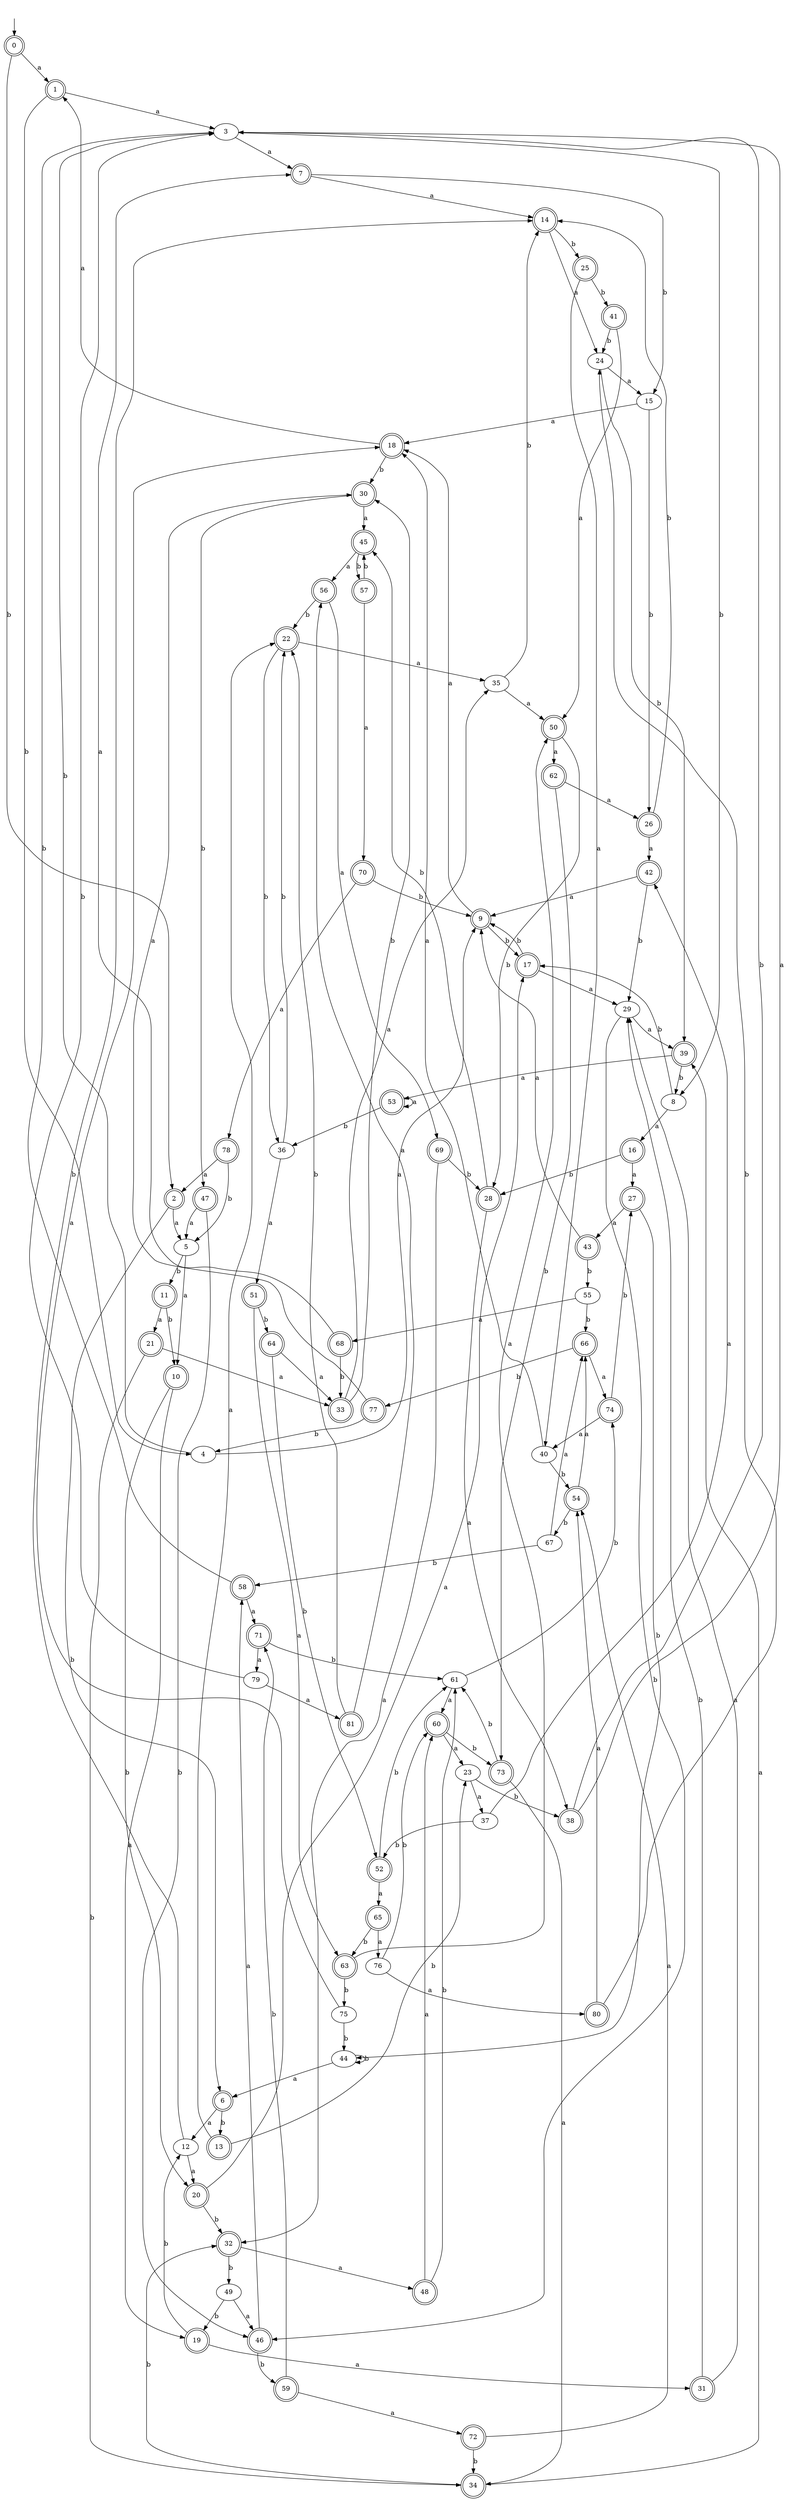 digraph RandomDFA {
  __start0 [label="", shape=none];
  __start0 -> 0 [label=""];
  0 [shape=circle] [shape=doublecircle]
  0 -> 1 [label="a"]
  0 -> 2 [label="b"]
  1 [shape=doublecircle]
  1 -> 3 [label="a"]
  1 -> 4 [label="b"]
  2 [shape=doublecircle]
  2 -> 5 [label="a"]
  2 -> 6 [label="b"]
  3
  3 -> 7 [label="a"]
  3 -> 8 [label="b"]
  4
  4 -> 9 [label="a"]
  4 -> 3 [label="b"]
  5
  5 -> 10 [label="a"]
  5 -> 11 [label="b"]
  6 [shape=doublecircle]
  6 -> 12 [label="a"]
  6 -> 13 [label="b"]
  7 [shape=doublecircle]
  7 -> 14 [label="a"]
  7 -> 15 [label="b"]
  8
  8 -> 16 [label="a"]
  8 -> 17 [label="b"]
  9 [shape=doublecircle]
  9 -> 18 [label="a"]
  9 -> 17 [label="b"]
  10 [shape=doublecircle]
  10 -> 19 [label="a"]
  10 -> 20 [label="b"]
  11 [shape=doublecircle]
  11 -> 21 [label="a"]
  11 -> 10 [label="b"]
  12
  12 -> 20 [label="a"]
  12 -> 14 [label="b"]
  13 [shape=doublecircle]
  13 -> 22 [label="a"]
  13 -> 23 [label="b"]
  14 [shape=doublecircle]
  14 -> 24 [label="a"]
  14 -> 25 [label="b"]
  15
  15 -> 18 [label="a"]
  15 -> 26 [label="b"]
  16 [shape=doublecircle]
  16 -> 27 [label="a"]
  16 -> 28 [label="b"]
  17 [shape=doublecircle]
  17 -> 29 [label="a"]
  17 -> 9 [label="b"]
  18 [shape=doublecircle]
  18 -> 1 [label="a"]
  18 -> 30 [label="b"]
  19 [shape=doublecircle]
  19 -> 31 [label="a"]
  19 -> 12 [label="b"]
  20 [shape=doublecircle]
  20 -> 17 [label="a"]
  20 -> 32 [label="b"]
  21 [shape=doublecircle]
  21 -> 33 [label="a"]
  21 -> 34 [label="b"]
  22 [shape=doublecircle]
  22 -> 35 [label="a"]
  22 -> 36 [label="b"]
  23
  23 -> 37 [label="a"]
  23 -> 38 [label="b"]
  24
  24 -> 15 [label="a"]
  24 -> 39 [label="b"]
  25 [shape=doublecircle]
  25 -> 40 [label="a"]
  25 -> 41 [label="b"]
  26 [shape=doublecircle]
  26 -> 42 [label="a"]
  26 -> 14 [label="b"]
  27 [shape=doublecircle]
  27 -> 43 [label="a"]
  27 -> 44 [label="b"]
  28 [shape=doublecircle]
  28 -> 38 [label="a"]
  28 -> 45 [label="b"]
  29
  29 -> 39 [label="a"]
  29 -> 46 [label="b"]
  30 [shape=doublecircle]
  30 -> 45 [label="a"]
  30 -> 47 [label="b"]
  31 [shape=doublecircle]
  31 -> 29 [label="a"]
  31 -> 29 [label="b"]
  32 [shape=doublecircle]
  32 -> 48 [label="a"]
  32 -> 49 [label="b"]
  33 [shape=doublecircle]
  33 -> 35 [label="a"]
  33 -> 30 [label="b"]
  34 [shape=doublecircle]
  34 -> 39 [label="a"]
  34 -> 32 [label="b"]
  35
  35 -> 50 [label="a"]
  35 -> 14 [label="b"]
  36
  36 -> 51 [label="a"]
  36 -> 22 [label="b"]
  37
  37 -> 42 [label="a"]
  37 -> 52 [label="b"]
  38 [shape=doublecircle]
  38 -> 3 [label="a"]
  38 -> 3 [label="b"]
  39 [shape=doublecircle]
  39 -> 53 [label="a"]
  39 -> 8 [label="b"]
  40
  40 -> 18 [label="a"]
  40 -> 54 [label="b"]
  41 [shape=doublecircle]
  41 -> 50 [label="a"]
  41 -> 24 [label="b"]
  42 [shape=doublecircle]
  42 -> 9 [label="a"]
  42 -> 29 [label="b"]
  43 [shape=doublecircle]
  43 -> 9 [label="a"]
  43 -> 55 [label="b"]
  44
  44 -> 6 [label="a"]
  44 -> 44 [label="b"]
  45 [shape=doublecircle]
  45 -> 56 [label="a"]
  45 -> 57 [label="b"]
  46 [shape=doublecircle]
  46 -> 58 [label="a"]
  46 -> 59 [label="b"]
  47 [shape=doublecircle]
  47 -> 5 [label="a"]
  47 -> 46 [label="b"]
  48 [shape=doublecircle]
  48 -> 60 [label="a"]
  48 -> 61 [label="b"]
  49
  49 -> 46 [label="a"]
  49 -> 19 [label="b"]
  50 [shape=doublecircle]
  50 -> 62 [label="a"]
  50 -> 28 [label="b"]
  51 [shape=doublecircle]
  51 -> 63 [label="a"]
  51 -> 64 [label="b"]
  52 [shape=doublecircle]
  52 -> 65 [label="a"]
  52 -> 61 [label="b"]
  53 [shape=doublecircle]
  53 -> 53 [label="a"]
  53 -> 36 [label="b"]
  54 [shape=doublecircle]
  54 -> 66 [label="a"]
  54 -> 67 [label="b"]
  55
  55 -> 68 [label="a"]
  55 -> 66 [label="b"]
  56 [shape=doublecircle]
  56 -> 69 [label="a"]
  56 -> 22 [label="b"]
  57 [shape=doublecircle]
  57 -> 70 [label="a"]
  57 -> 45 [label="b"]
  58 [shape=doublecircle]
  58 -> 71 [label="a"]
  58 -> 3 [label="b"]
  59 [shape=doublecircle]
  59 -> 72 [label="a"]
  59 -> 71 [label="b"]
  60 [shape=doublecircle]
  60 -> 23 [label="a"]
  60 -> 73 [label="b"]
  61
  61 -> 60 [label="a"]
  61 -> 74 [label="b"]
  62 [shape=doublecircle]
  62 -> 26 [label="a"]
  62 -> 73 [label="b"]
  63 [shape=doublecircle]
  63 -> 50 [label="a"]
  63 -> 75 [label="b"]
  64 [shape=doublecircle]
  64 -> 33 [label="a"]
  64 -> 52 [label="b"]
  65 [shape=doublecircle]
  65 -> 76 [label="a"]
  65 -> 63 [label="b"]
  66 [shape=doublecircle]
  66 -> 74 [label="a"]
  66 -> 77 [label="b"]
  67
  67 -> 66 [label="a"]
  67 -> 58 [label="b"]
  68 [shape=doublecircle]
  68 -> 7 [label="a"]
  68 -> 33 [label="b"]
  69 [shape=doublecircle]
  69 -> 32 [label="a"]
  69 -> 28 [label="b"]
  70 [shape=doublecircle]
  70 -> 78 [label="a"]
  70 -> 9 [label="b"]
  71 [shape=doublecircle]
  71 -> 79 [label="a"]
  71 -> 61 [label="b"]
  72 [shape=doublecircle]
  72 -> 54 [label="a"]
  72 -> 34 [label="b"]
  73 [shape=doublecircle]
  73 -> 34 [label="a"]
  73 -> 61 [label="b"]
  74 [shape=doublecircle]
  74 -> 40 [label="a"]
  74 -> 27 [label="b"]
  75
  75 -> 18 [label="a"]
  75 -> 44 [label="b"]
  76
  76 -> 80 [label="a"]
  76 -> 60 [label="b"]
  77 [shape=doublecircle]
  77 -> 30 [label="a"]
  77 -> 4 [label="b"]
  78 [shape=doublecircle]
  78 -> 2 [label="a"]
  78 -> 5 [label="b"]
  79
  79 -> 81 [label="a"]
  79 -> 3 [label="b"]
  80 [shape=doublecircle]
  80 -> 54 [label="a"]
  80 -> 24 [label="b"]
  81 [shape=doublecircle]
  81 -> 56 [label="a"]
  81 -> 22 [label="b"]
}
